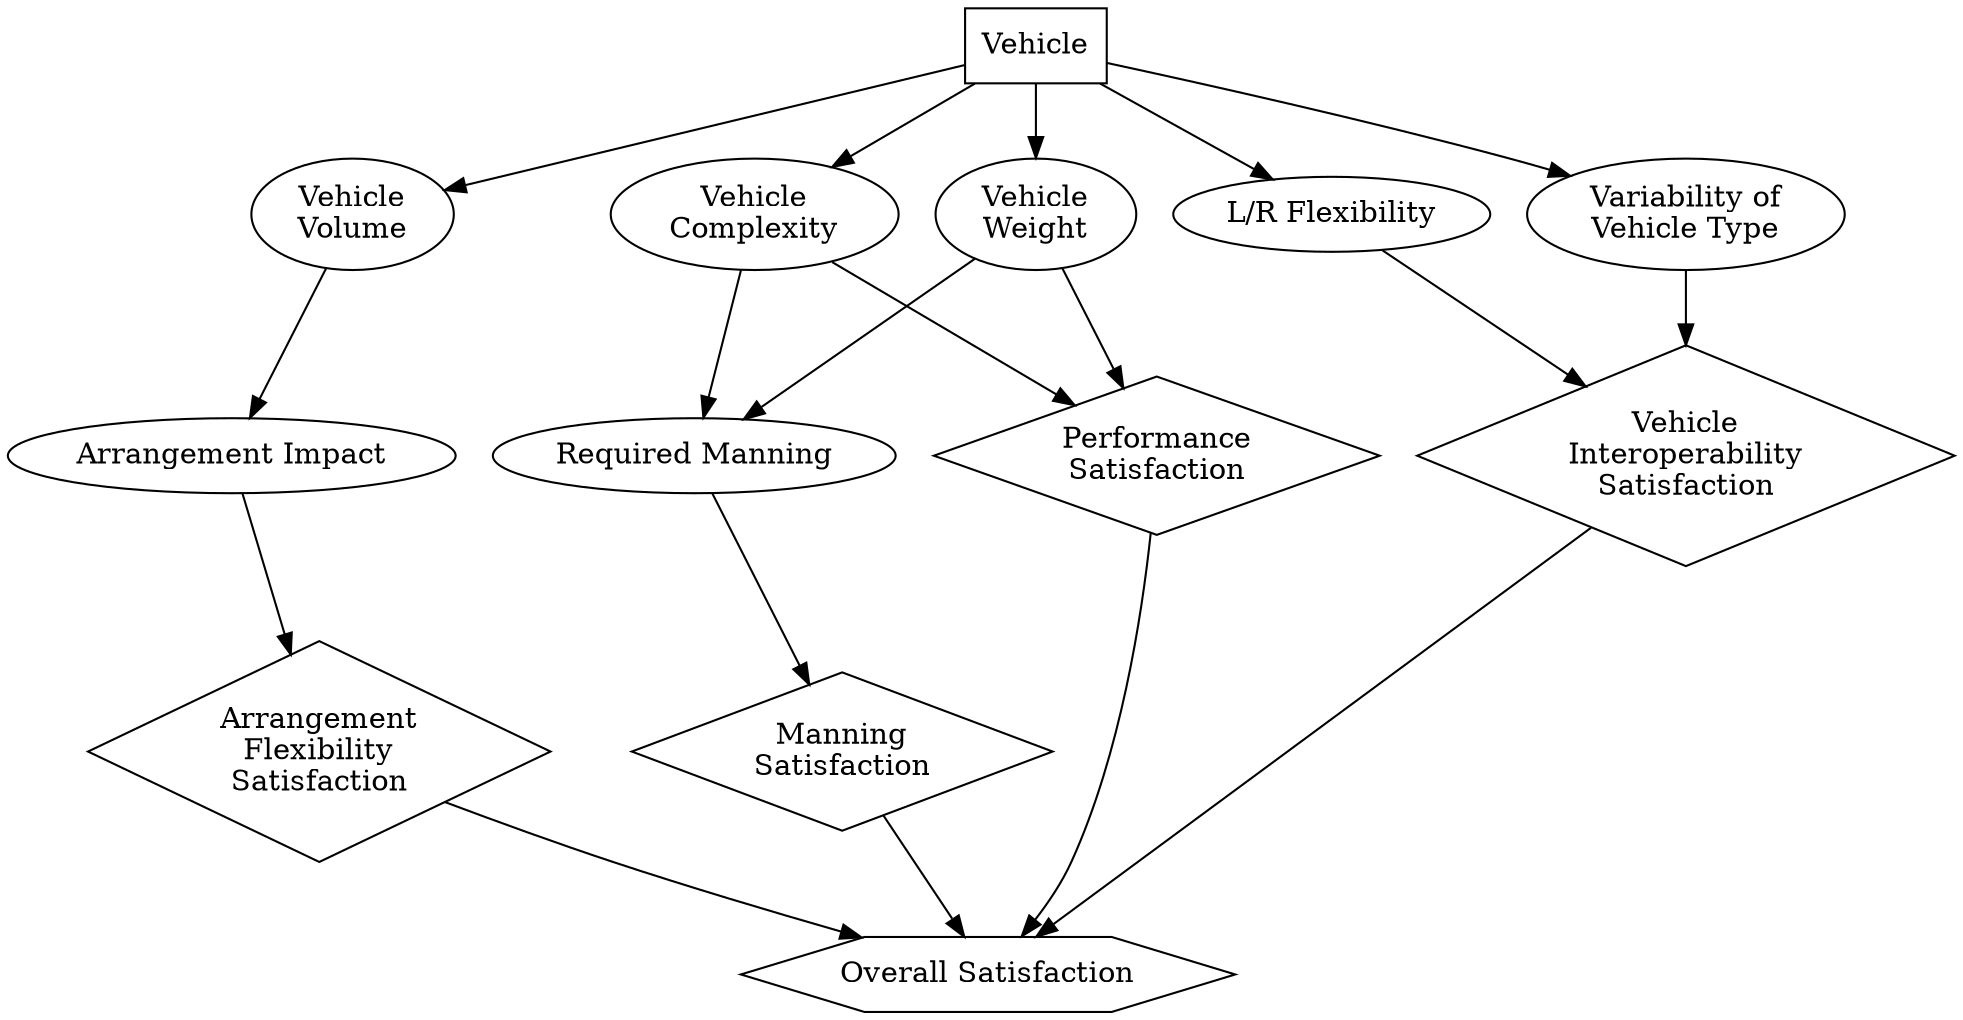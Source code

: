 // Launch and Recovery Infulence Diagram
digraph {
	vehicle [label=Vehicle shape=box]
	vol [label="Vehicle\nVolume"]
	weight [label="Vehicle\nWeight"]
	var [label="Variability of\nVehicle Type"]
	flex [label="L/R Flexibility"]
	cmplx [label="Vehicle\nComplexity"]
	imp [label="Arrangement Impact"]
	man_req [label="Required Manning"]
	sat_a [label="Arrangement\nFlexibility\nSatisfaction" shape=diamond]
	sat_m [label="Manning\nSatisfaction" shape=diamond]
	sat_p [label="Performance\nSatisfaction" shape=diamond]
	sat_i [label="Vehicle\nInteroperability\nSatisfaction" shape=diamond]
	sat [label="Overall Satisfaction" shape=hexagon]
	vehicle -> vol
	vehicle -> weight
	vehicle -> var
	vehicle -> flex
	vehicle -> cmplx
	vol -> imp
	weight -> man_req
	cmplx -> man_req
	imp -> sat_a
	man_req -> sat_m
	var -> sat_i
	flex -> sat_i
	weight -> sat_p
	cmplx -> sat_p
	sat_a -> sat
	sat_m -> sat
	sat_i -> sat
	sat_p -> sat
}
